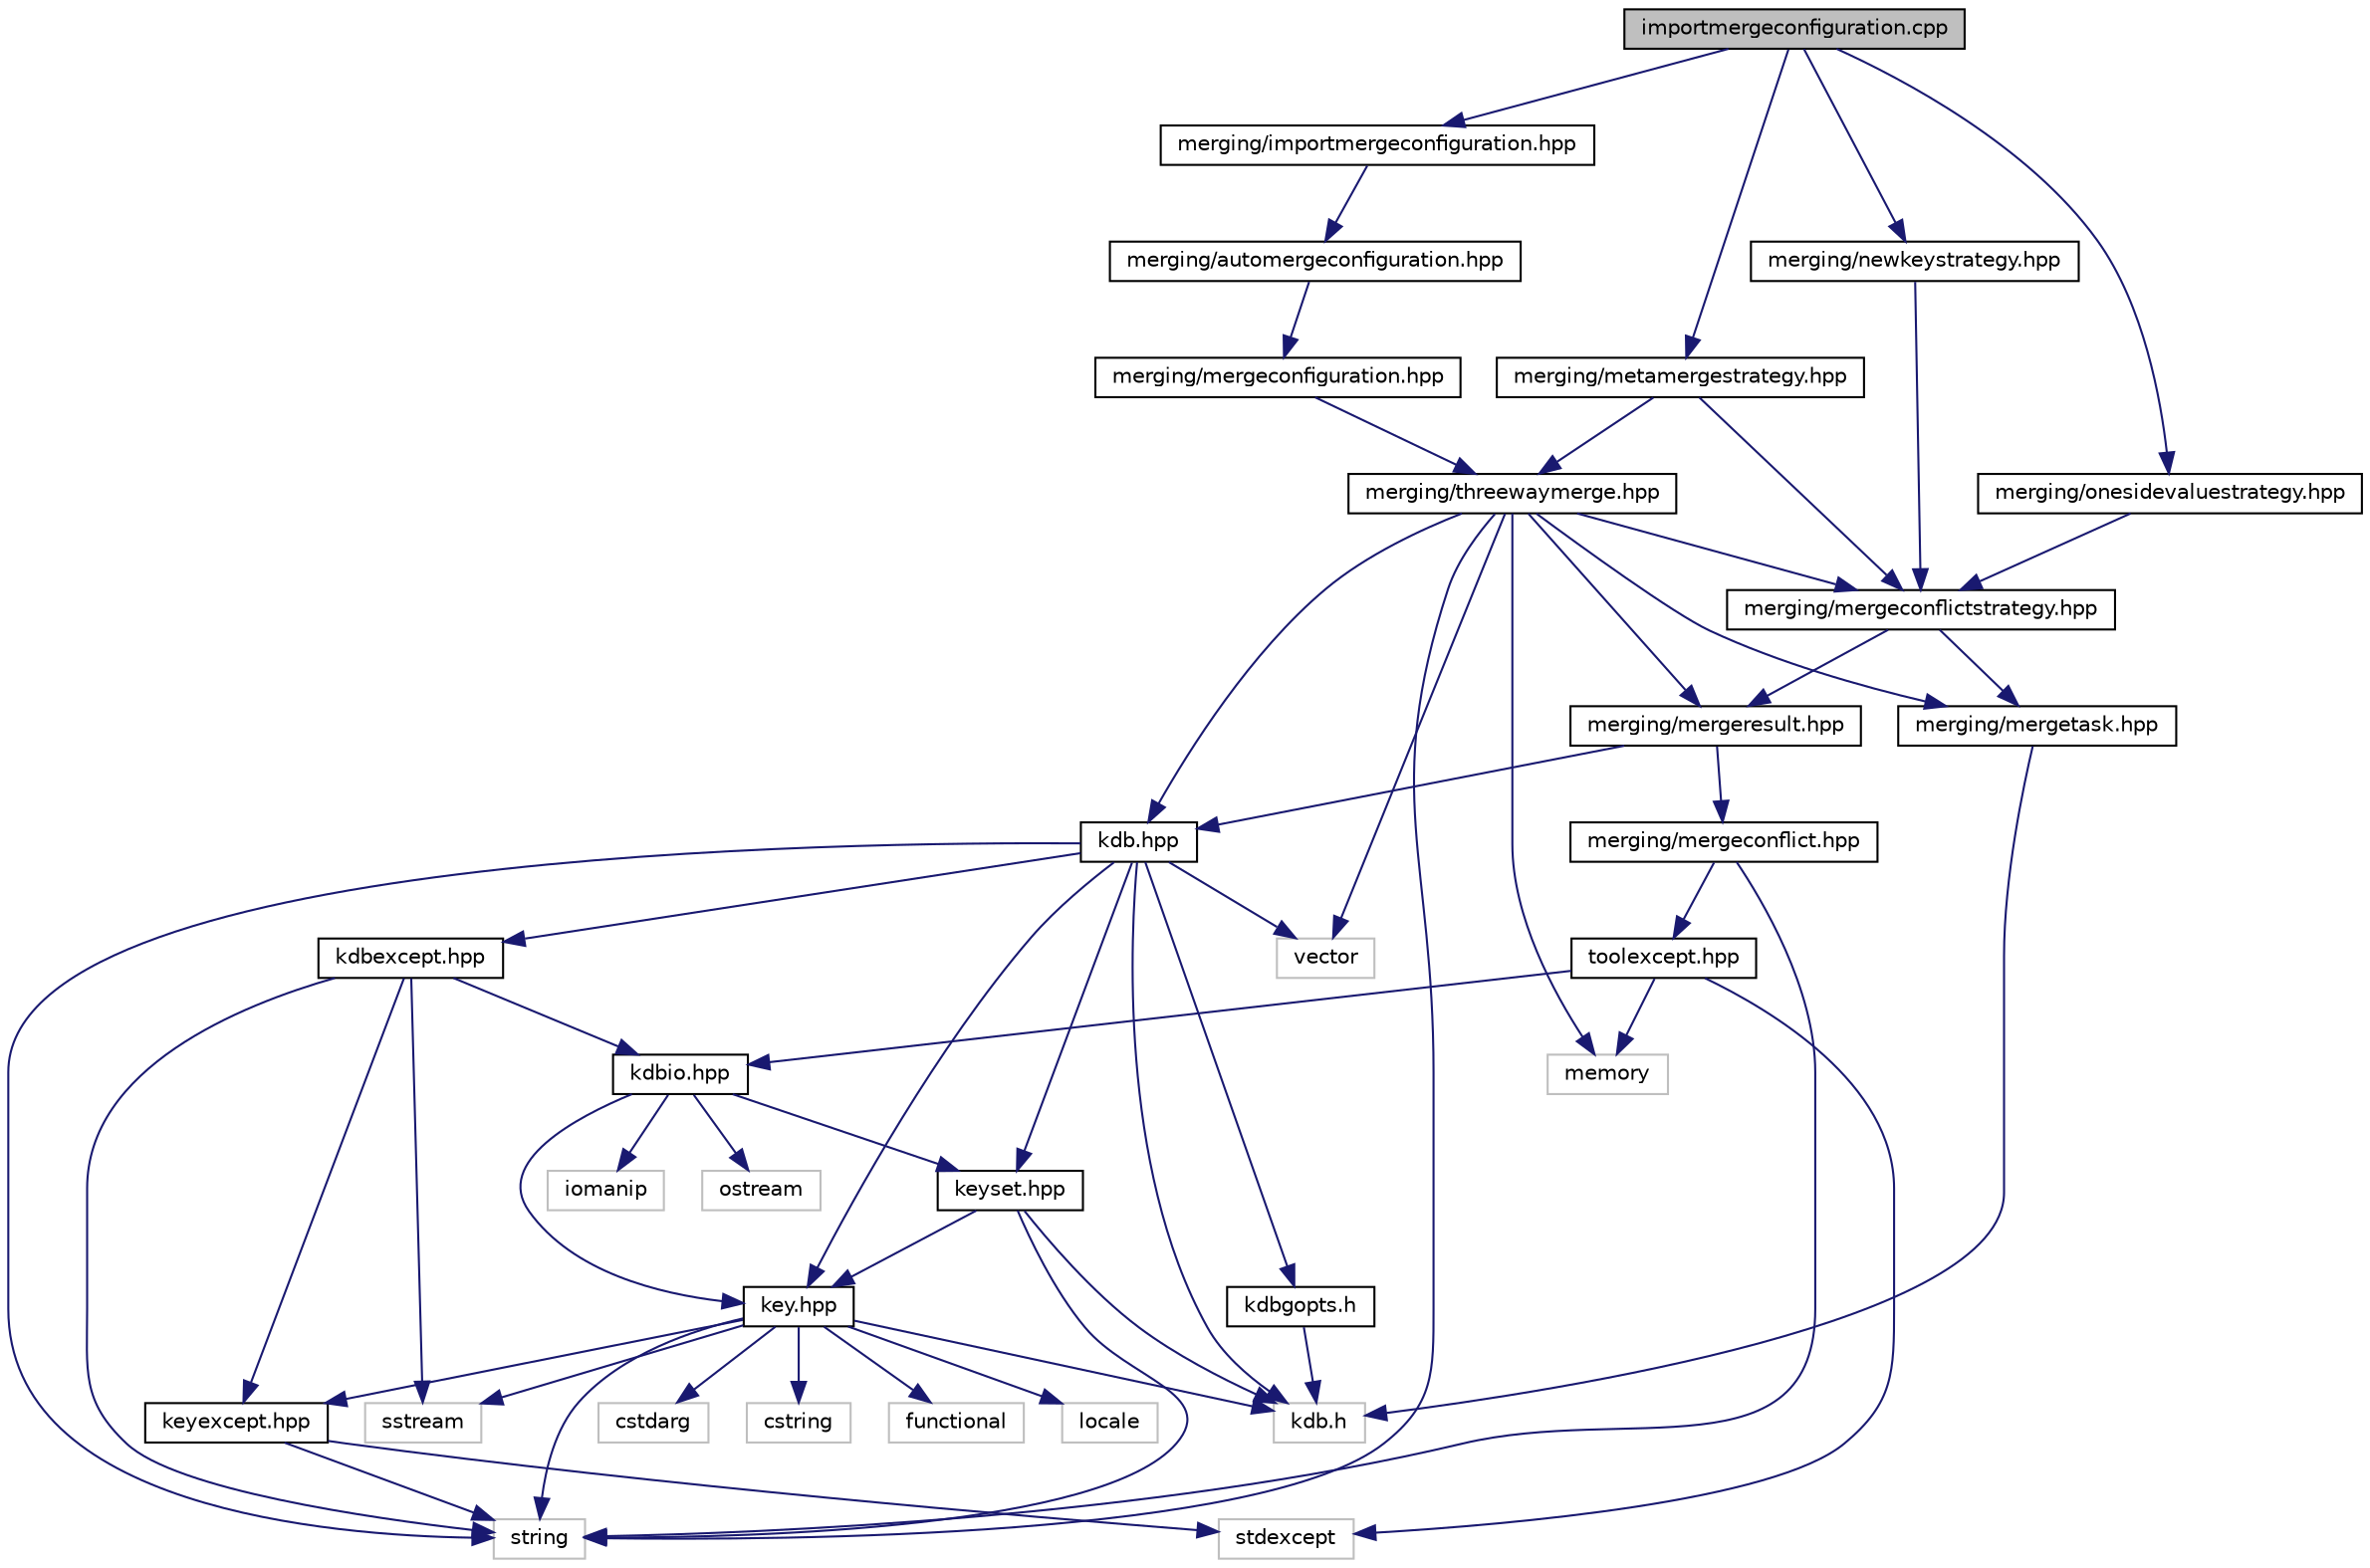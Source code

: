 digraph "importmergeconfiguration.cpp"
{
  edge [fontname="Helvetica",fontsize="10",labelfontname="Helvetica",labelfontsize="10"];
  node [fontname="Helvetica",fontsize="10",shape=record];
  Node0 [label="importmergeconfiguration.cpp",height=0.2,width=0.4,color="black", fillcolor="grey75", style="filled", fontcolor="black"];
  Node0 -> Node1 [color="midnightblue",fontsize="10",style="solid",fontname="Helvetica"];
  Node1 [label="merging/importmergeconfiguration.hpp",height=0.2,width=0.4,color="black", fillcolor="white", style="filled",URL="$importmergeconfiguration_8hpp.html",tooltip="A configuration for a simple automerge and guaranteed conflict resolution by one side. "];
  Node1 -> Node2 [color="midnightblue",fontsize="10",style="solid",fontname="Helvetica"];
  Node2 [label="merging/automergeconfiguration.hpp",height=0.2,width=0.4,color="black", fillcolor="white", style="filled",URL="$automergeconfiguration_8hpp.html",tooltip="A configuration for a simple automerge. "];
  Node2 -> Node3 [color="midnightblue",fontsize="10",style="solid",fontname="Helvetica"];
  Node3 [label="merging/mergeconfiguration.hpp",height=0.2,width=0.4,color="black", fillcolor="white", style="filled",URL="$mergeconfiguration_8hpp.html",tooltip="Base class for defining preconfigured merge configurations. "];
  Node3 -> Node4 [color="midnightblue",fontsize="10",style="solid",fontname="Helvetica"];
  Node4 [label="merging/threewaymerge.hpp",height=0.2,width=0.4,color="black", fillcolor="white", style="filled",URL="$threewaymerge_8hpp.html",tooltip="Implements a way to build and deal with a backend. "];
  Node4 -> Node5 [color="midnightblue",fontsize="10",style="solid",fontname="Helvetica"];
  Node5 [label="kdb.hpp",height=0.2,width=0.4,color="black", fillcolor="white", style="filled",URL="$kdb_8hpp.html"];
  Node5 -> Node6 [color="midnightblue",fontsize="10",style="solid",fontname="Helvetica"];
  Node6 [label="string",height=0.2,width=0.4,color="grey75", fillcolor="white", style="filled"];
  Node5 -> Node7 [color="midnightblue",fontsize="10",style="solid",fontname="Helvetica"];
  Node7 [label="vector",height=0.2,width=0.4,color="grey75", fillcolor="white", style="filled"];
  Node5 -> Node8 [color="midnightblue",fontsize="10",style="solid",fontname="Helvetica"];
  Node8 [label="kdbexcept.hpp",height=0.2,width=0.4,color="black", fillcolor="white", style="filled",URL="$kdbexcept_8hpp.html"];
  Node8 -> Node9 [color="midnightblue",fontsize="10",style="solid",fontname="Helvetica"];
  Node9 [label="keyexcept.hpp",height=0.2,width=0.4,color="black", fillcolor="white", style="filled",URL="$keyexcept_8hpp.html"];
  Node9 -> Node10 [color="midnightblue",fontsize="10",style="solid",fontname="Helvetica"];
  Node10 [label="stdexcept",height=0.2,width=0.4,color="grey75", fillcolor="white", style="filled"];
  Node9 -> Node6 [color="midnightblue",fontsize="10",style="solid",fontname="Helvetica"];
  Node8 -> Node11 [color="midnightblue",fontsize="10",style="solid",fontname="Helvetica"];
  Node11 [label="sstream",height=0.2,width=0.4,color="grey75", fillcolor="white", style="filled"];
  Node8 -> Node6 [color="midnightblue",fontsize="10",style="solid",fontname="Helvetica"];
  Node8 -> Node12 [color="midnightblue",fontsize="10",style="solid",fontname="Helvetica"];
  Node12 [label="kdbio.hpp",height=0.2,width=0.4,color="black", fillcolor="white", style="filled",URL="$kdbio_8hpp.html"];
  Node12 -> Node13 [color="midnightblue",fontsize="10",style="solid",fontname="Helvetica"];
  Node13 [label="key.hpp",height=0.2,width=0.4,color="black", fillcolor="white", style="filled",URL="$key_8hpp.html"];
  Node13 -> Node14 [color="midnightblue",fontsize="10",style="solid",fontname="Helvetica"];
  Node14 [label="cstdarg",height=0.2,width=0.4,color="grey75", fillcolor="white", style="filled"];
  Node13 -> Node15 [color="midnightblue",fontsize="10",style="solid",fontname="Helvetica"];
  Node15 [label="cstring",height=0.2,width=0.4,color="grey75", fillcolor="white", style="filled"];
  Node13 -> Node16 [color="midnightblue",fontsize="10",style="solid",fontname="Helvetica"];
  Node16 [label="functional",height=0.2,width=0.4,color="grey75", fillcolor="white", style="filled"];
  Node13 -> Node17 [color="midnightblue",fontsize="10",style="solid",fontname="Helvetica"];
  Node17 [label="locale",height=0.2,width=0.4,color="grey75", fillcolor="white", style="filled"];
  Node13 -> Node11 [color="midnightblue",fontsize="10",style="solid",fontname="Helvetica"];
  Node13 -> Node6 [color="midnightblue",fontsize="10",style="solid",fontname="Helvetica"];
  Node13 -> Node9 [color="midnightblue",fontsize="10",style="solid",fontname="Helvetica"];
  Node13 -> Node18 [color="midnightblue",fontsize="10",style="solid",fontname="Helvetica"];
  Node18 [label="kdb.h",height=0.2,width=0.4,color="grey75", fillcolor="white", style="filled"];
  Node12 -> Node19 [color="midnightblue",fontsize="10",style="solid",fontname="Helvetica"];
  Node19 [label="keyset.hpp",height=0.2,width=0.4,color="black", fillcolor="white", style="filled",URL="$keyset_8hpp.html"];
  Node19 -> Node6 [color="midnightblue",fontsize="10",style="solid",fontname="Helvetica"];
  Node19 -> Node13 [color="midnightblue",fontsize="10",style="solid",fontname="Helvetica"];
  Node19 -> Node18 [color="midnightblue",fontsize="10",style="solid",fontname="Helvetica"];
  Node12 -> Node20 [color="midnightblue",fontsize="10",style="solid",fontname="Helvetica"];
  Node20 [label="iomanip",height=0.2,width=0.4,color="grey75", fillcolor="white", style="filled"];
  Node12 -> Node21 [color="midnightblue",fontsize="10",style="solid",fontname="Helvetica"];
  Node21 [label="ostream",height=0.2,width=0.4,color="grey75", fillcolor="white", style="filled"];
  Node5 -> Node13 [color="midnightblue",fontsize="10",style="solid",fontname="Helvetica"];
  Node5 -> Node19 [color="midnightblue",fontsize="10",style="solid",fontname="Helvetica"];
  Node5 -> Node18 [color="midnightblue",fontsize="10",style="solid",fontname="Helvetica"];
  Node5 -> Node22 [color="midnightblue",fontsize="10",style="solid",fontname="Helvetica"];
  Node22 [label="kdbgopts.h",height=0.2,width=0.4,color="black", fillcolor="white", style="filled",URL="$kdbgopts_8h.html",tooltip="Gopts contract. "];
  Node22 -> Node18 [color="midnightblue",fontsize="10",style="solid",fontname="Helvetica"];
  Node4 -> Node23 [color="midnightblue",fontsize="10",style="solid",fontname="Helvetica"];
  Node23 [label="memory",height=0.2,width=0.4,color="grey75", fillcolor="white", style="filled"];
  Node4 -> Node24 [color="midnightblue",fontsize="10",style="solid",fontname="Helvetica"];
  Node24 [label="merging/mergeconflictstrategy.hpp",height=0.2,width=0.4,color="black", fillcolor="white", style="filled",URL="$mergeconflictstrategy_8hpp.html",tooltip="Interface for a MergeConflictStrategy. "];
  Node24 -> Node25 [color="midnightblue",fontsize="10",style="solid",fontname="Helvetica"];
  Node25 [label="merging/mergeresult.hpp",height=0.2,width=0.4,color="black", fillcolor="white", style="filled",URL="$mergeresult_8hpp.html",tooltip="Class modelling the result of a three way merge. "];
  Node25 -> Node5 [color="midnightblue",fontsize="10",style="solid",fontname="Helvetica"];
  Node25 -> Node26 [color="midnightblue",fontsize="10",style="solid",fontname="Helvetica"];
  Node26 [label="merging/mergeconflict.hpp",height=0.2,width=0.4,color="black", fillcolor="white", style="filled",URL="$mergeconflict_8hpp.html",tooltip="Models a merge conflict. "];
  Node26 -> Node6 [color="midnightblue",fontsize="10",style="solid",fontname="Helvetica"];
  Node26 -> Node27 [color="midnightblue",fontsize="10",style="solid",fontname="Helvetica"];
  Node27 [label="toolexcept.hpp",height=0.2,width=0.4,color="black", fillcolor="white", style="filled",URL="$toolexcept_8hpp.html",tooltip="Implementation of all exceptions elektratools library might throw. "];
  Node27 -> Node23 [color="midnightblue",fontsize="10",style="solid",fontname="Helvetica"];
  Node27 -> Node10 [color="midnightblue",fontsize="10",style="solid",fontname="Helvetica"];
  Node27 -> Node12 [color="midnightblue",fontsize="10",style="solid",fontname="Helvetica"];
  Node24 -> Node28 [color="midnightblue",fontsize="10",style="solid",fontname="Helvetica"];
  Node28 [label="merging/mergetask.hpp",height=0.2,width=0.4,color="black", fillcolor="white", style="filled",URL="$mergetask_8hpp.html",tooltip="Models a merge task. "];
  Node28 -> Node18 [color="midnightblue",fontsize="10",style="solid",fontname="Helvetica"];
  Node4 -> Node25 [color="midnightblue",fontsize="10",style="solid",fontname="Helvetica"];
  Node4 -> Node28 [color="midnightblue",fontsize="10",style="solid",fontname="Helvetica"];
  Node4 -> Node6 [color="midnightblue",fontsize="10",style="solid",fontname="Helvetica"];
  Node4 -> Node7 [color="midnightblue",fontsize="10",style="solid",fontname="Helvetica"];
  Node0 -> Node29 [color="midnightblue",fontsize="10",style="solid",fontname="Helvetica"];
  Node29 [label="merging/metamergestrategy.hpp",height=0.2,width=0.4,color="black", fillcolor="white", style="filled",URL="$metamergestrategy_8hpp.html",tooltip="Applies a MergeConflictStrategy on the metakeys. "];
  Node29 -> Node24 [color="midnightblue",fontsize="10",style="solid",fontname="Helvetica"];
  Node29 -> Node4 [color="midnightblue",fontsize="10",style="solid",fontname="Helvetica"];
  Node0 -> Node30 [color="midnightblue",fontsize="10",style="solid",fontname="Helvetica"];
  Node30 [label="merging/newkeystrategy.hpp",height=0.2,width=0.4,color="black", fillcolor="white", style="filled",URL="$newkeystrategy_8hpp.html",tooltip="A strategy which always takes the value from one side. "];
  Node30 -> Node24 [color="midnightblue",fontsize="10",style="solid",fontname="Helvetica"];
  Node0 -> Node31 [color="midnightblue",fontsize="10",style="solid",fontname="Helvetica"];
  Node31 [label="merging/onesidevaluestrategy.hpp",height=0.2,width=0.4,color="black", fillcolor="white", style="filled",URL="$onesidevaluestrategy_8hpp.html"];
  Node31 -> Node24 [color="midnightblue",fontsize="10",style="solid",fontname="Helvetica"];
}
